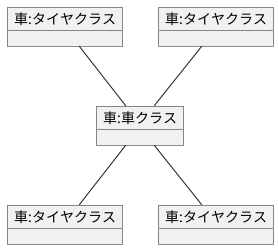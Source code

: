 @startuml 演習３－４
object "車:車クラス" as car{
    
}
object "車:タイヤクラス" as tire1{
    
}
object "車:タイヤクラス" as tire2{
    
}
object "車:タイヤクラス" as tire3{
    
}
object "車:タイヤクラス" as tire4{
    
}
car-up-tire1
car-up-tire2
car-down-tire3
car--tire4
@enduml